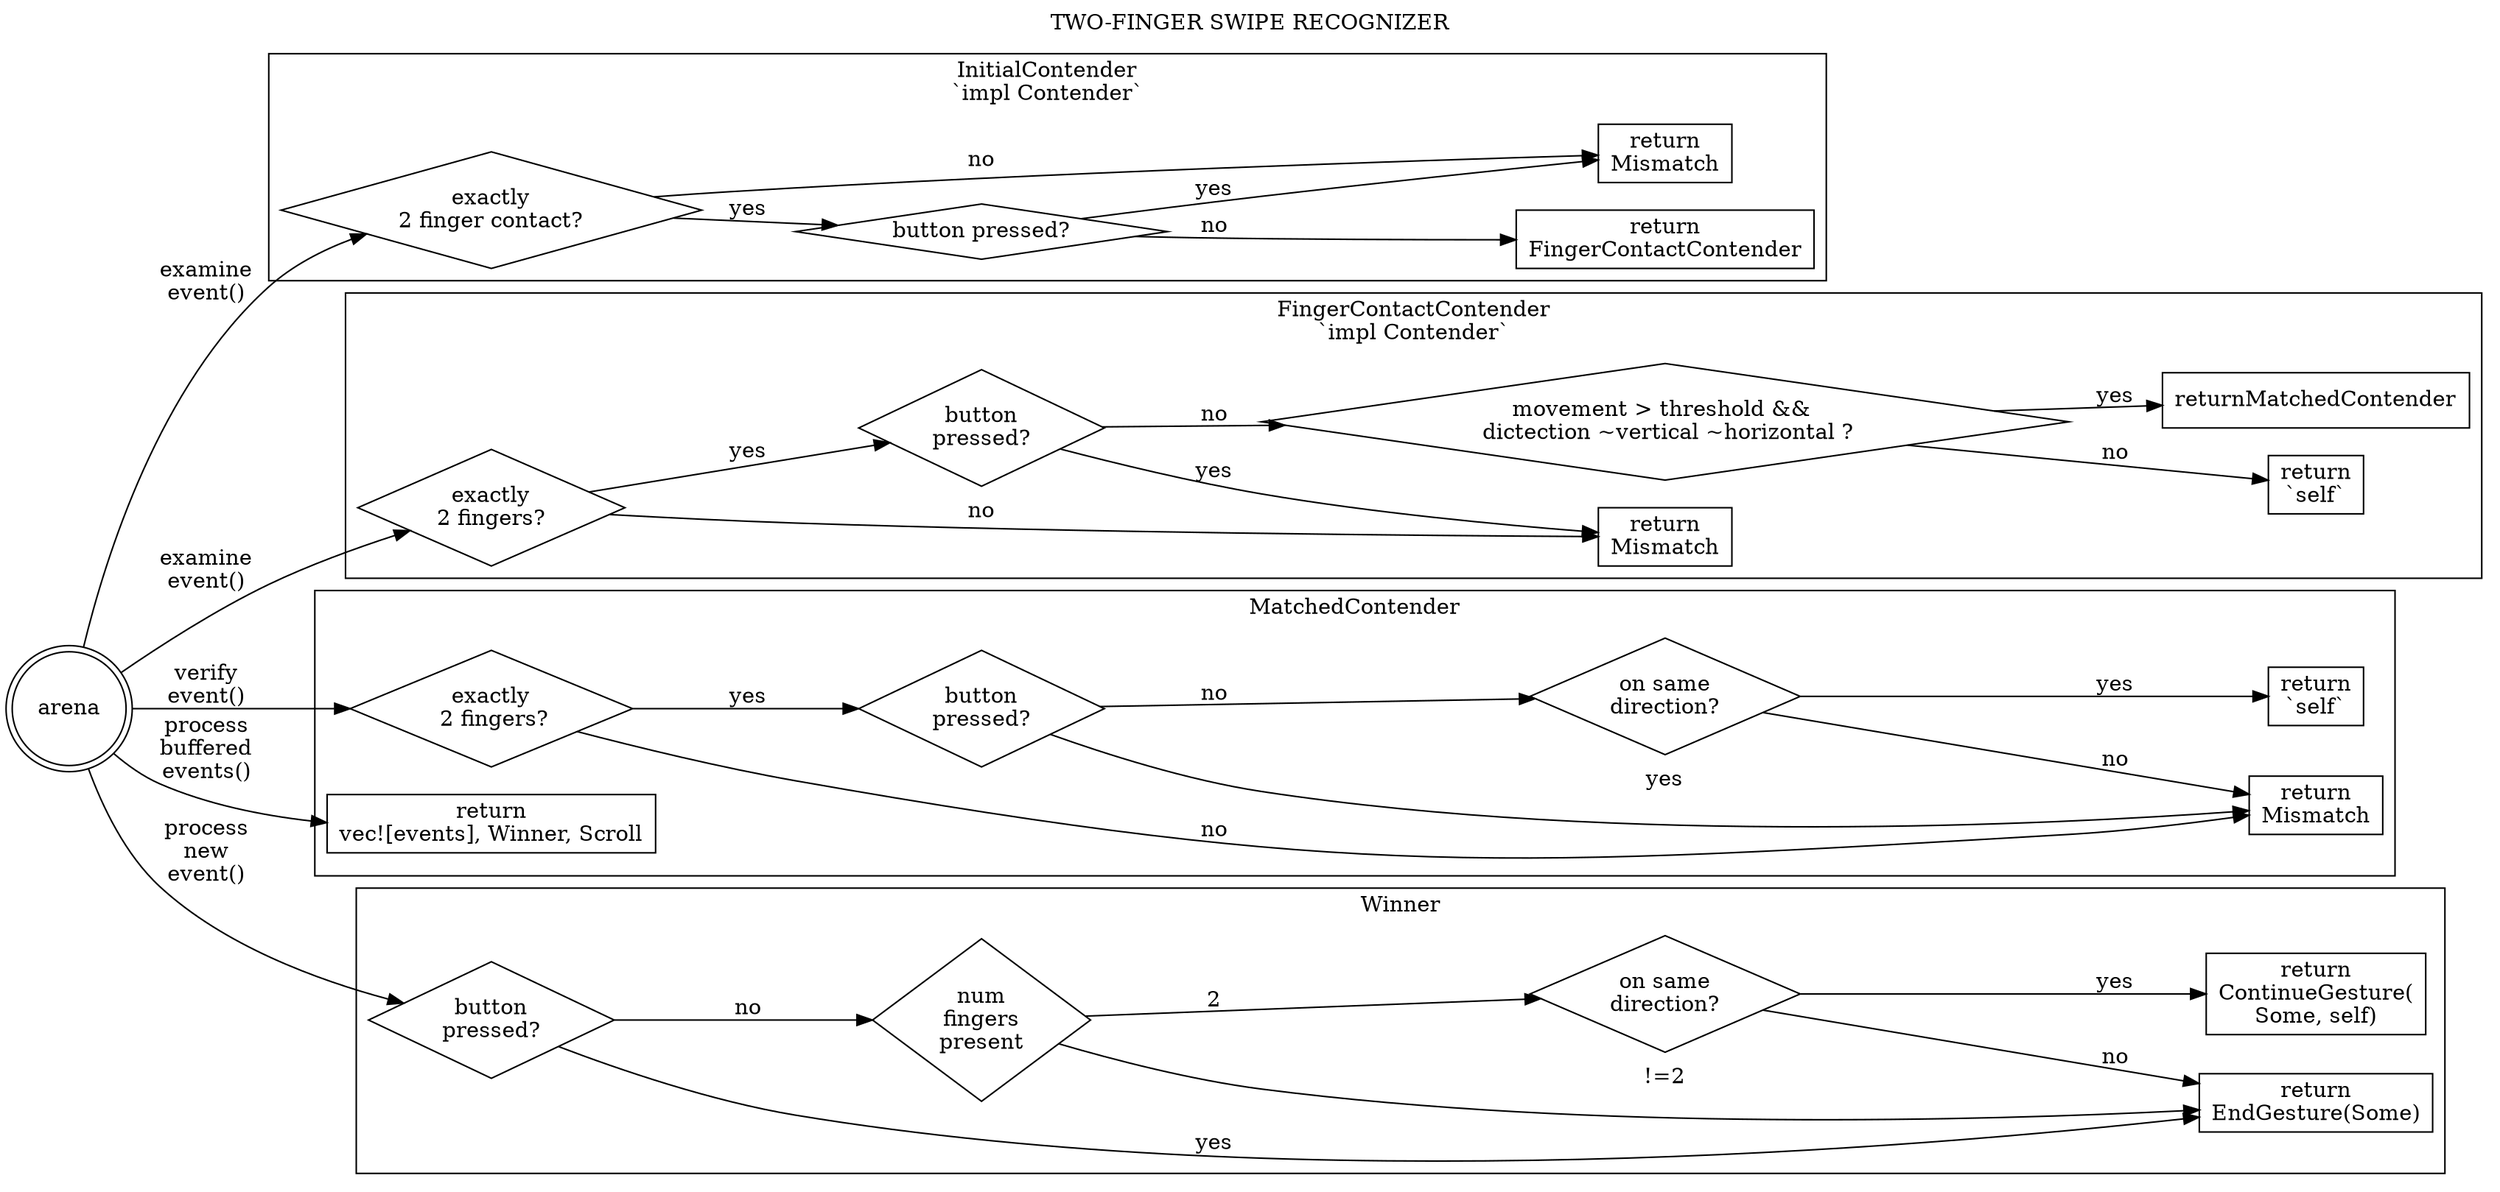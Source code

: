 digraph {
  rankdir="LR"
  label="TWO-FINGER SWIPE RECOGNIZER" labelloc="t"

  // The gesture arena, which invokes methods on the various states of the recognizer.
  arena [shape="doublecircle"]

  // Definition of `InitialContender`.
  //
  // This state does _not_ require the 2 finger to be down, to allow
  // the user some time between initial touchpad contact, and depressing
  // the button.
  arena -> examine_at_initial_contender [label="examine\nevent()"]
  examine_at_initial_contender [shape="diamond" label="exactly\n2 finger contact?"]
  examine2_at_initial_contender [shape="diamond" label="button pressed?"]
  examine_at_initial_contender -> examine2_at_initial_contender [label="yes"]
  examine_at_initial_contender -> return_mismatch_at_initial_contender [label="no"]
  examine2_at_initial_contender -> return_finger_contact_contender_at_initial_contender [label="no"]
  examine2_at_initial_contender -> return_mismatch_at_initial_contender [label="yes"]
  return_finger_contact_contender_at_initial_contender [shape="rectangle" label="return\nFingerContactContender"]
  return_mismatch_at_initial_contender [shape="rectangle" label="return\nMismatch"]
  subgraph cluster_initial_contender {
    label="InitialContender\n`impl Contender`"
    examine_at_initial_contender
    examine2_at_initial_contender
    return_finger_contact_contender_at_initial_contender
    return_mismatch_at_initial_contender
  }

  // Definition of `FingerContactContender`.
  arena -> examine_at_finger_contact_contender [label="examine\nevent()"]
  examine_at_finger_contact_contender [shape="diamond" label="exactly\n2 fingers?"]
  examine_at_finger_contact_contender -> return_mismatch_at_finger_contact_contender [label="no"]
  examine_at_finger_contact_contender -> examine2_at_finger_contact_contender [label="yes"]
  examine2_at_finger_contact_contender [shape="diamond" label="button\npressed?"]
  examine2_at_finger_contact_contender -> return_mismatch_at_finger_contact_contender [label="yes"]
  examine2_at_finger_contact_contender -> examine3_at_finger_contact_contender [label="no"]
  examine3_at_finger_contact_contender [shape="diamond" label="movement > threshold && \n dictection ~vertical ~horizontal ?"]
  examine3_at_finger_contact_contender -> return_self_at_finger_contact_contender [label="no"]
  examine3_at_finger_contact_contender -> return_matched_contender [label="yes"]
  return_mismatch_at_finger_contact_contender [shape="rectangle" label="return\nMismatch"]
  return_matched_contender [shape="rectangle" label="return\MatchedContender"]
  return_self_at_finger_contact_contender [shape="rectangle" label="return\n`self`"]
  subgraph cluster_finger_contact_contender {
    label="FingerContactContender\n`impl Contender`"
    examine_at_finger_contact_contender
    examine2_at_finger_contact_contender
    examine3_at_finger_contact_contender
    return_mismatch_at_finger_contact_contender
    return_matched_contender
    return_self_at_finger_contact_contender
  }

  // Definition of `MatchedContender`.
  arena -> verify_at_matched_contender [label="verify\nevent()"]
  verify_at_matched_contender [shape="diamond" label="exactly\n 2 fingers?"]
  verify_at_matched_contender -> return_mismatch_at_matched_contender [label="no"]
  verify_at_matched_contender -> verify2_at_matched_contender [label="yes"]
  verify2_at_matched_contender [shape="diamond" label="button\npressed?"]
  verify2_at_matched_contender -> return_mismatch_at_matched_contender [label="yes"]
  verify2_at_matched_contender -> verify3_at_matched_contender [label="no"]
  verify3_at_matched_contender [shape="diamond" label="on same\ndirection?"]
  verify3_at_matched_contender -> return_mismatch_at_matched_contender [label="no"]
  verify3_at_matched_contender -> return_self_at_matched_contender [label="yes"]
  return_mismatch_at_matched_contender [shape="rectangle" label="return\nMismatch"]
  return_self_at_matched_contender [shape="rectangle" label="return\n`self`"]
  arena -> return_winner_at_matched_contender [label="process\nbuffered\nevents()"]
  return_winner_at_matched_contender [shape="rectangle" label="return\nvec![events], Winner, Scroll"]
  subgraph cluster_matched_contender {
    label="MatchedContender"
    verify_at_matched_contender
    verify2_at_matched_contender
    verify3_at_matched_contender
    return_mismatch_at_matched_contender
    return_self_at_matched_contender
    return_winner_at_matched_contender
  }

  arena -> process_at_winner [label="process\nnew\nevent()"]
  process_at_winner [shape="diamond" label="button\npressed?"]
  process_at_winner -> return_end_with_event_at_winner [label="yes"]
  process_at_winner -> process2_at_winner [label="no"]
  process2_at_winner [shape="diamond" label="num\nfingers\npresent"]
  process2_at_winner -> process3_at_winner [label="2"]
  process2_at_winner -> return_end_with_event_at_winner [label="!=2"]
  process3_at_winner [shape="diamond" label="on same\ndirection?"]
  process3_at_winner -> return_end_with_event_at_winner [label="no"]
  process3_at_winner -> return_continue_with_event_at_winner [label="yes"]
  return_continue_with_event_at_winner [shape="rectangle" label="return\nContinueGesture(\nSome, self)"]
  return_end_with_event_at_winner [shape="rectangle" label="return\nEndGesture(Some)"]
  subgraph cluster_forward_motion {
    label="Winner"
    process_at_winner
    process2_at_winner
    process3_at_winner
    return_continue_with_event_at_winner
    return_end_with_event_at_winner
  }
}
